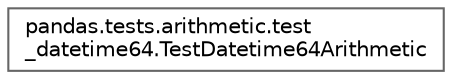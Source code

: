 digraph "Graphical Class Hierarchy"
{
 // LATEX_PDF_SIZE
  bgcolor="transparent";
  edge [fontname=Helvetica,fontsize=10,labelfontname=Helvetica,labelfontsize=10];
  node [fontname=Helvetica,fontsize=10,shape=box,height=0.2,width=0.4];
  rankdir="LR";
  Node0 [id="Node000000",label="pandas.tests.arithmetic.test\l_datetime64.TestDatetime64Arithmetic",height=0.2,width=0.4,color="grey40", fillcolor="white", style="filled",URL="$da/da6/classpandas_1_1tests_1_1arithmetic_1_1test__datetime64_1_1TestDatetime64Arithmetic.html",tooltip=" "];
}
